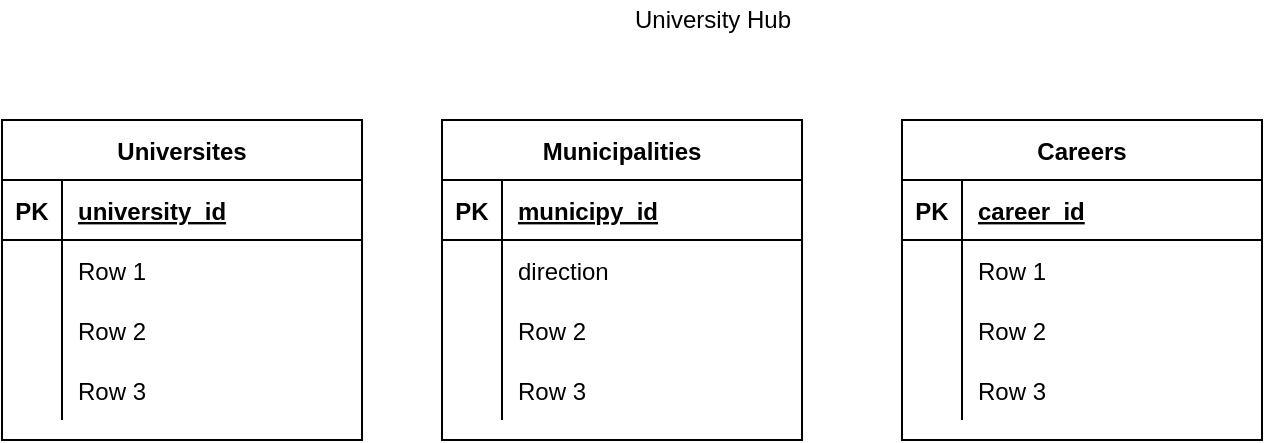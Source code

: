 <mxfile version="13.7.3" type="github">
  <diagram id="W1sH6OFh1roLbbkazUPK" name="Page-1">
    <mxGraphModel dx="973" dy="568" grid="1" gridSize="10" guides="1" tooltips="1" connect="1" arrows="1" fold="1" page="1" pageScale="1" pageWidth="850" pageHeight="1100" math="0" shadow="0">
      <root>
        <mxCell id="0" />
        <mxCell id="1" parent="0" />
        <mxCell id="lba87AovnTTibqNIR0Lu-68" value="University Hub" style="text;html=1;align=center;verticalAlign=middle;resizable=0;points=[];autosize=1;" vertex="1" parent="1">
          <mxGeometry x="350" y="10" width="90" height="20" as="geometry" />
        </mxCell>
        <mxCell id="lba87AovnTTibqNIR0Lu-53" value="Universites" style="shape=table;startSize=30;container=1;collapsible=1;childLayout=tableLayout;fixedRows=1;rowLines=0;fontStyle=1;align=center;resizeLast=1;" vertex="1" parent="1">
          <mxGeometry x="40" y="70" width="180" height="160" as="geometry" />
        </mxCell>
        <mxCell id="lba87AovnTTibqNIR0Lu-54" value="" style="shape=partialRectangle;collapsible=0;dropTarget=0;pointerEvents=0;fillColor=none;top=0;left=0;bottom=1;right=0;points=[[0,0.5],[1,0.5]];portConstraint=eastwest;" vertex="1" parent="lba87AovnTTibqNIR0Lu-53">
          <mxGeometry y="30" width="180" height="30" as="geometry" />
        </mxCell>
        <mxCell id="lba87AovnTTibqNIR0Lu-55" value="PK" style="shape=partialRectangle;connectable=0;fillColor=none;top=0;left=0;bottom=0;right=0;fontStyle=1;overflow=hidden;" vertex="1" parent="lba87AovnTTibqNIR0Lu-54">
          <mxGeometry width="30" height="30" as="geometry" />
        </mxCell>
        <mxCell id="lba87AovnTTibqNIR0Lu-56" value="university_id" style="shape=partialRectangle;connectable=0;fillColor=none;top=0;left=0;bottom=0;right=0;align=left;spacingLeft=6;fontStyle=5;overflow=hidden;" vertex="1" parent="lba87AovnTTibqNIR0Lu-54">
          <mxGeometry x="30" width="150" height="30" as="geometry" />
        </mxCell>
        <mxCell id="lba87AovnTTibqNIR0Lu-57" value="" style="shape=partialRectangle;collapsible=0;dropTarget=0;pointerEvents=0;fillColor=none;top=0;left=0;bottom=0;right=0;points=[[0,0.5],[1,0.5]];portConstraint=eastwest;" vertex="1" parent="lba87AovnTTibqNIR0Lu-53">
          <mxGeometry y="60" width="180" height="30" as="geometry" />
        </mxCell>
        <mxCell id="lba87AovnTTibqNIR0Lu-58" value="" style="shape=partialRectangle;connectable=0;fillColor=none;top=0;left=0;bottom=0;right=0;editable=1;overflow=hidden;" vertex="1" parent="lba87AovnTTibqNIR0Lu-57">
          <mxGeometry width="30" height="30" as="geometry" />
        </mxCell>
        <mxCell id="lba87AovnTTibqNIR0Lu-59" value="Row 1" style="shape=partialRectangle;connectable=0;fillColor=none;top=0;left=0;bottom=0;right=0;align=left;spacingLeft=6;overflow=hidden;" vertex="1" parent="lba87AovnTTibqNIR0Lu-57">
          <mxGeometry x="30" width="150" height="30" as="geometry" />
        </mxCell>
        <mxCell id="lba87AovnTTibqNIR0Lu-60" value="" style="shape=partialRectangle;collapsible=0;dropTarget=0;pointerEvents=0;fillColor=none;top=0;left=0;bottom=0;right=0;points=[[0,0.5],[1,0.5]];portConstraint=eastwest;" vertex="1" parent="lba87AovnTTibqNIR0Lu-53">
          <mxGeometry y="90" width="180" height="30" as="geometry" />
        </mxCell>
        <mxCell id="lba87AovnTTibqNIR0Lu-61" value="" style="shape=partialRectangle;connectable=0;fillColor=none;top=0;left=0;bottom=0;right=0;editable=1;overflow=hidden;" vertex="1" parent="lba87AovnTTibqNIR0Lu-60">
          <mxGeometry width="30" height="30" as="geometry" />
        </mxCell>
        <mxCell id="lba87AovnTTibqNIR0Lu-62" value="Row 2" style="shape=partialRectangle;connectable=0;fillColor=none;top=0;left=0;bottom=0;right=0;align=left;spacingLeft=6;overflow=hidden;" vertex="1" parent="lba87AovnTTibqNIR0Lu-60">
          <mxGeometry x="30" width="150" height="30" as="geometry" />
        </mxCell>
        <mxCell id="lba87AovnTTibqNIR0Lu-63" value="" style="shape=partialRectangle;collapsible=0;dropTarget=0;pointerEvents=0;fillColor=none;top=0;left=0;bottom=0;right=0;points=[[0,0.5],[1,0.5]];portConstraint=eastwest;" vertex="1" parent="lba87AovnTTibqNIR0Lu-53">
          <mxGeometry y="120" width="180" height="30" as="geometry" />
        </mxCell>
        <mxCell id="lba87AovnTTibqNIR0Lu-64" value="" style="shape=partialRectangle;connectable=0;fillColor=none;top=0;left=0;bottom=0;right=0;editable=1;overflow=hidden;" vertex="1" parent="lba87AovnTTibqNIR0Lu-63">
          <mxGeometry width="30" height="30" as="geometry" />
        </mxCell>
        <mxCell id="lba87AovnTTibqNIR0Lu-65" value="Row 3" style="shape=partialRectangle;connectable=0;fillColor=none;top=0;left=0;bottom=0;right=0;align=left;spacingLeft=6;overflow=hidden;" vertex="1" parent="lba87AovnTTibqNIR0Lu-63">
          <mxGeometry x="30" width="150" height="30" as="geometry" />
        </mxCell>
        <mxCell id="lba87AovnTTibqNIR0Lu-69" value="Municipalities" style="shape=table;startSize=30;container=1;collapsible=1;childLayout=tableLayout;fixedRows=1;rowLines=0;fontStyle=1;align=center;resizeLast=1;" vertex="1" parent="1">
          <mxGeometry x="260" y="70" width="180" height="160" as="geometry" />
        </mxCell>
        <mxCell id="lba87AovnTTibqNIR0Lu-70" value="" style="shape=partialRectangle;collapsible=0;dropTarget=0;pointerEvents=0;fillColor=none;top=0;left=0;bottom=1;right=0;points=[[0,0.5],[1,0.5]];portConstraint=eastwest;" vertex="1" parent="lba87AovnTTibqNIR0Lu-69">
          <mxGeometry y="30" width="180" height="30" as="geometry" />
        </mxCell>
        <mxCell id="lba87AovnTTibqNIR0Lu-71" value="PK" style="shape=partialRectangle;connectable=0;fillColor=none;top=0;left=0;bottom=0;right=0;fontStyle=1;overflow=hidden;" vertex="1" parent="lba87AovnTTibqNIR0Lu-70">
          <mxGeometry width="30" height="30" as="geometry" />
        </mxCell>
        <mxCell id="lba87AovnTTibqNIR0Lu-72" value="municipy_id" style="shape=partialRectangle;connectable=0;fillColor=none;top=0;left=0;bottom=0;right=0;align=left;spacingLeft=6;fontStyle=5;overflow=hidden;" vertex="1" parent="lba87AovnTTibqNIR0Lu-70">
          <mxGeometry x="30" width="150" height="30" as="geometry" />
        </mxCell>
        <mxCell id="lba87AovnTTibqNIR0Lu-73" value="" style="shape=partialRectangle;collapsible=0;dropTarget=0;pointerEvents=0;fillColor=none;top=0;left=0;bottom=0;right=0;points=[[0,0.5],[1,0.5]];portConstraint=eastwest;" vertex="1" parent="lba87AovnTTibqNIR0Lu-69">
          <mxGeometry y="60" width="180" height="30" as="geometry" />
        </mxCell>
        <mxCell id="lba87AovnTTibqNIR0Lu-74" value="" style="shape=partialRectangle;connectable=0;fillColor=none;top=0;left=0;bottom=0;right=0;editable=1;overflow=hidden;" vertex="1" parent="lba87AovnTTibqNIR0Lu-73">
          <mxGeometry width="30" height="30" as="geometry" />
        </mxCell>
        <mxCell id="lba87AovnTTibqNIR0Lu-75" value="direction" style="shape=partialRectangle;connectable=0;fillColor=none;top=0;left=0;bottom=0;right=0;align=left;spacingLeft=6;overflow=hidden;" vertex="1" parent="lba87AovnTTibqNIR0Lu-73">
          <mxGeometry x="30" width="150" height="30" as="geometry" />
        </mxCell>
        <mxCell id="lba87AovnTTibqNIR0Lu-76" value="" style="shape=partialRectangle;collapsible=0;dropTarget=0;pointerEvents=0;fillColor=none;top=0;left=0;bottom=0;right=0;points=[[0,0.5],[1,0.5]];portConstraint=eastwest;" vertex="1" parent="lba87AovnTTibqNIR0Lu-69">
          <mxGeometry y="90" width="180" height="30" as="geometry" />
        </mxCell>
        <mxCell id="lba87AovnTTibqNIR0Lu-77" value="" style="shape=partialRectangle;connectable=0;fillColor=none;top=0;left=0;bottom=0;right=0;editable=1;overflow=hidden;" vertex="1" parent="lba87AovnTTibqNIR0Lu-76">
          <mxGeometry width="30" height="30" as="geometry" />
        </mxCell>
        <mxCell id="lba87AovnTTibqNIR0Lu-78" value="Row 2" style="shape=partialRectangle;connectable=0;fillColor=none;top=0;left=0;bottom=0;right=0;align=left;spacingLeft=6;overflow=hidden;" vertex="1" parent="lba87AovnTTibqNIR0Lu-76">
          <mxGeometry x="30" width="150" height="30" as="geometry" />
        </mxCell>
        <mxCell id="lba87AovnTTibqNIR0Lu-79" value="" style="shape=partialRectangle;collapsible=0;dropTarget=0;pointerEvents=0;fillColor=none;top=0;left=0;bottom=0;right=0;points=[[0,0.5],[1,0.5]];portConstraint=eastwest;" vertex="1" parent="lba87AovnTTibqNIR0Lu-69">
          <mxGeometry y="120" width="180" height="30" as="geometry" />
        </mxCell>
        <mxCell id="lba87AovnTTibqNIR0Lu-80" value="" style="shape=partialRectangle;connectable=0;fillColor=none;top=0;left=0;bottom=0;right=0;editable=1;overflow=hidden;" vertex="1" parent="lba87AovnTTibqNIR0Lu-79">
          <mxGeometry width="30" height="30" as="geometry" />
        </mxCell>
        <mxCell id="lba87AovnTTibqNIR0Lu-81" value="Row 3" style="shape=partialRectangle;connectable=0;fillColor=none;top=0;left=0;bottom=0;right=0;align=left;spacingLeft=6;overflow=hidden;" vertex="1" parent="lba87AovnTTibqNIR0Lu-79">
          <mxGeometry x="30" width="150" height="30" as="geometry" />
        </mxCell>
        <mxCell id="lba87AovnTTibqNIR0Lu-82" value="Careers" style="shape=table;startSize=30;container=1;collapsible=1;childLayout=tableLayout;fixedRows=1;rowLines=0;fontStyle=1;align=center;resizeLast=1;" vertex="1" parent="1">
          <mxGeometry x="490" y="70" width="180" height="160" as="geometry" />
        </mxCell>
        <mxCell id="lba87AovnTTibqNIR0Lu-83" value="" style="shape=partialRectangle;collapsible=0;dropTarget=0;pointerEvents=0;fillColor=none;top=0;left=0;bottom=1;right=0;points=[[0,0.5],[1,0.5]];portConstraint=eastwest;" vertex="1" parent="lba87AovnTTibqNIR0Lu-82">
          <mxGeometry y="30" width="180" height="30" as="geometry" />
        </mxCell>
        <mxCell id="lba87AovnTTibqNIR0Lu-84" value="PK" style="shape=partialRectangle;connectable=0;fillColor=none;top=0;left=0;bottom=0;right=0;fontStyle=1;overflow=hidden;" vertex="1" parent="lba87AovnTTibqNIR0Lu-83">
          <mxGeometry width="30" height="30" as="geometry" />
        </mxCell>
        <mxCell id="lba87AovnTTibqNIR0Lu-85" value="career_id" style="shape=partialRectangle;connectable=0;fillColor=none;top=0;left=0;bottom=0;right=0;align=left;spacingLeft=6;fontStyle=5;overflow=hidden;" vertex="1" parent="lba87AovnTTibqNIR0Lu-83">
          <mxGeometry x="30" width="150" height="30" as="geometry" />
        </mxCell>
        <mxCell id="lba87AovnTTibqNIR0Lu-86" value="" style="shape=partialRectangle;collapsible=0;dropTarget=0;pointerEvents=0;fillColor=none;top=0;left=0;bottom=0;right=0;points=[[0,0.5],[1,0.5]];portConstraint=eastwest;" vertex="1" parent="lba87AovnTTibqNIR0Lu-82">
          <mxGeometry y="60" width="180" height="30" as="geometry" />
        </mxCell>
        <mxCell id="lba87AovnTTibqNIR0Lu-87" value="" style="shape=partialRectangle;connectable=0;fillColor=none;top=0;left=0;bottom=0;right=0;editable=1;overflow=hidden;" vertex="1" parent="lba87AovnTTibqNIR0Lu-86">
          <mxGeometry width="30" height="30" as="geometry" />
        </mxCell>
        <mxCell id="lba87AovnTTibqNIR0Lu-88" value="Row 1" style="shape=partialRectangle;connectable=0;fillColor=none;top=0;left=0;bottom=0;right=0;align=left;spacingLeft=6;overflow=hidden;" vertex="1" parent="lba87AovnTTibqNIR0Lu-86">
          <mxGeometry x="30" width="150" height="30" as="geometry" />
        </mxCell>
        <mxCell id="lba87AovnTTibqNIR0Lu-89" value="" style="shape=partialRectangle;collapsible=0;dropTarget=0;pointerEvents=0;fillColor=none;top=0;left=0;bottom=0;right=0;points=[[0,0.5],[1,0.5]];portConstraint=eastwest;" vertex="1" parent="lba87AovnTTibqNIR0Lu-82">
          <mxGeometry y="90" width="180" height="30" as="geometry" />
        </mxCell>
        <mxCell id="lba87AovnTTibqNIR0Lu-90" value="" style="shape=partialRectangle;connectable=0;fillColor=none;top=0;left=0;bottom=0;right=0;editable=1;overflow=hidden;" vertex="1" parent="lba87AovnTTibqNIR0Lu-89">
          <mxGeometry width="30" height="30" as="geometry" />
        </mxCell>
        <mxCell id="lba87AovnTTibqNIR0Lu-91" value="Row 2" style="shape=partialRectangle;connectable=0;fillColor=none;top=0;left=0;bottom=0;right=0;align=left;spacingLeft=6;overflow=hidden;" vertex="1" parent="lba87AovnTTibqNIR0Lu-89">
          <mxGeometry x="30" width="150" height="30" as="geometry" />
        </mxCell>
        <mxCell id="lba87AovnTTibqNIR0Lu-92" value="" style="shape=partialRectangle;collapsible=0;dropTarget=0;pointerEvents=0;fillColor=none;top=0;left=0;bottom=0;right=0;points=[[0,0.5],[1,0.5]];portConstraint=eastwest;" vertex="1" parent="lba87AovnTTibqNIR0Lu-82">
          <mxGeometry y="120" width="180" height="30" as="geometry" />
        </mxCell>
        <mxCell id="lba87AovnTTibqNIR0Lu-93" value="" style="shape=partialRectangle;connectable=0;fillColor=none;top=0;left=0;bottom=0;right=0;editable=1;overflow=hidden;" vertex="1" parent="lba87AovnTTibqNIR0Lu-92">
          <mxGeometry width="30" height="30" as="geometry" />
        </mxCell>
        <mxCell id="lba87AovnTTibqNIR0Lu-94" value="Row 3" style="shape=partialRectangle;connectable=0;fillColor=none;top=0;left=0;bottom=0;right=0;align=left;spacingLeft=6;overflow=hidden;" vertex="1" parent="lba87AovnTTibqNIR0Lu-92">
          <mxGeometry x="30" width="150" height="30" as="geometry" />
        </mxCell>
      </root>
    </mxGraphModel>
  </diagram>
</mxfile>
